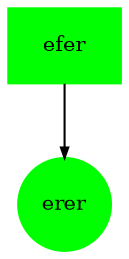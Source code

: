 digraph {
	graph [bb="0,0,54,108.69",
		rankdir=TB,
		size="8,5"
	];
	node [fontsize=10,
		height=0.5,
		label="\N"
	];
	edge [arrowsize=0.5];
	erer	[color=green,
		height=0.50952,
		label=erer,
		pos="27,18.343",
		shape=circle,
		style=filled,
		width=0.50952];
	efer	[color=green,
		label=efer,
		pos="27,90.685",
		shape=box,
		style=filled,
		width=0.75];
	efer -> erer	[pos="e,27,37.019 27,72.297 27,63.57 27,52.861 27,43.363"];
}
